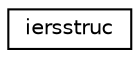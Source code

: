 digraph "Graphical Class Hierarchy"
{
 // INTERACTIVE_SVG=YES
  edge [fontname="Helvetica",fontsize="10",labelfontname="Helvetica",labelfontsize="10"];
  node [fontname="Helvetica",fontsize="10",shape=record];
  rankdir="LR";
  Node0 [label="iersstruc",height=0.2,width=0.4,color="black", fillcolor="white", style="filled",URL="$structiersstruc.html"];
}
